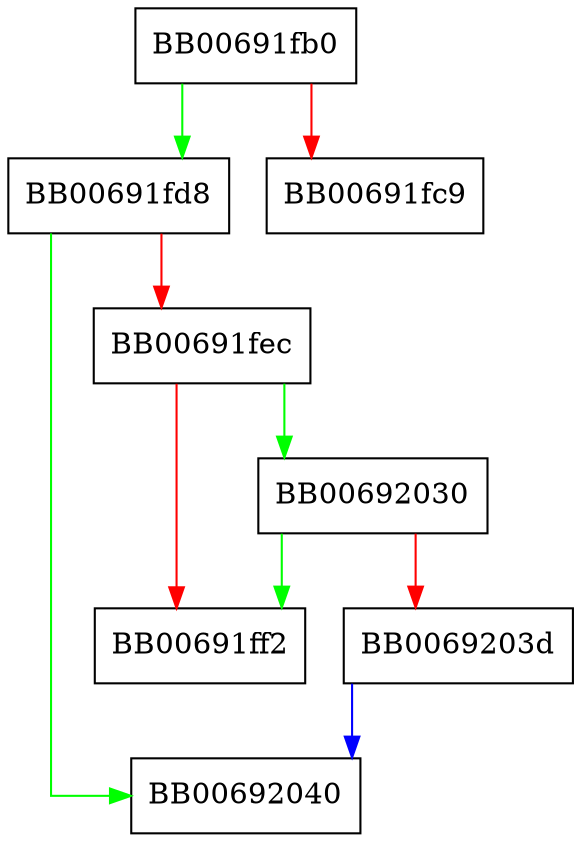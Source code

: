 digraph aes_cbc_cts_einit {
  node [shape="box"];
  graph [splines=ortho];
  BB00691fb0 -> BB00691fd8 [color="green"];
  BB00691fb0 -> BB00691fc9 [color="red"];
  BB00691fd8 -> BB00692040 [color="green"];
  BB00691fd8 -> BB00691fec [color="red"];
  BB00691fec -> BB00692030 [color="green"];
  BB00691fec -> BB00691ff2 [color="red"];
  BB00692030 -> BB00691ff2 [color="green"];
  BB00692030 -> BB0069203d [color="red"];
  BB0069203d -> BB00692040 [color="blue"];
}